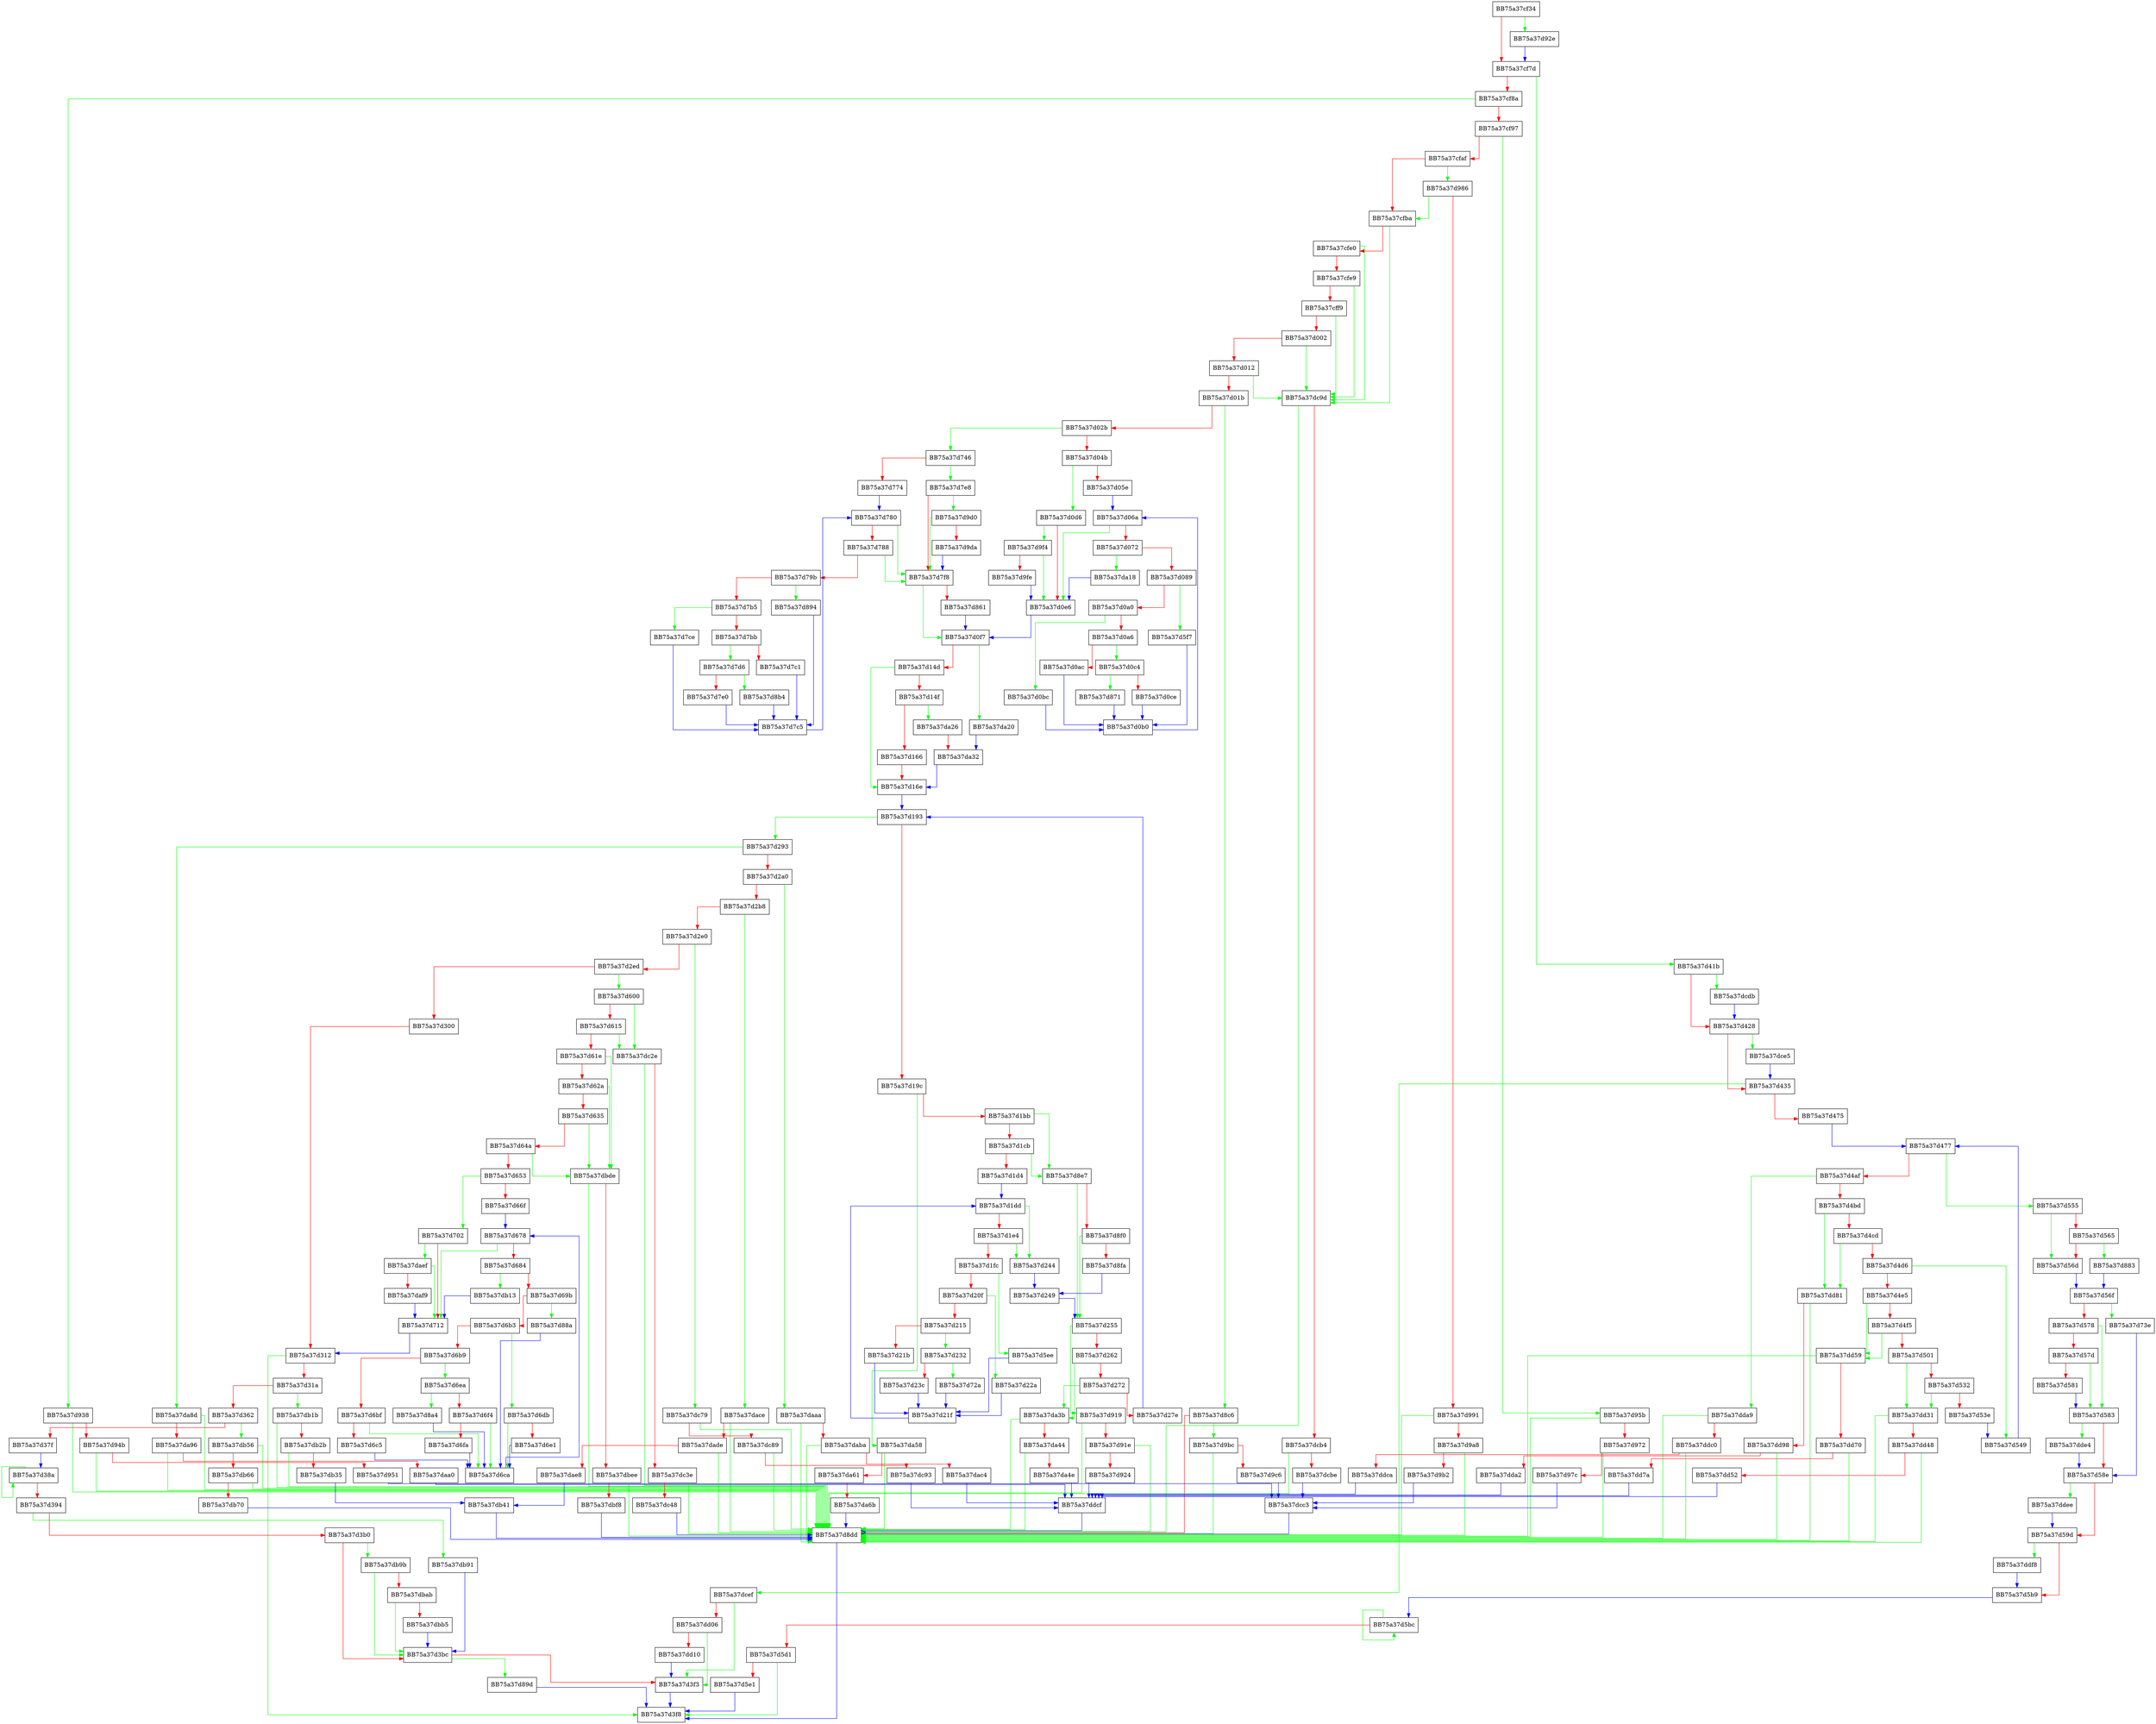 digraph init {
  node [shape="box"];
  graph [splines=ortho];
  BB75a37cf34 -> BB75a37d92e [color="green"];
  BB75a37cf34 -> BB75a37cf7d [color="red"];
  BB75a37cf7d -> BB75a37d41b [color="green"];
  BB75a37cf7d -> BB75a37cf8a [color="red"];
  BB75a37cf8a -> BB75a37d938 [color="green"];
  BB75a37cf8a -> BB75a37cf97 [color="red"];
  BB75a37cf97 -> BB75a37d95b [color="green"];
  BB75a37cf97 -> BB75a37cfaf [color="red"];
  BB75a37cfaf -> BB75a37d986 [color="green"];
  BB75a37cfaf -> BB75a37cfba [color="red"];
  BB75a37cfba -> BB75a37dc9d [color="green"];
  BB75a37cfba -> BB75a37cfe0 [color="red"];
  BB75a37cfe0 -> BB75a37dc9d [color="green"];
  BB75a37cfe0 -> BB75a37cfe9 [color="red"];
  BB75a37cfe9 -> BB75a37dc9d [color="green"];
  BB75a37cfe9 -> BB75a37cff9 [color="red"];
  BB75a37cff9 -> BB75a37dc9d [color="green"];
  BB75a37cff9 -> BB75a37d002 [color="red"];
  BB75a37d002 -> BB75a37dc9d [color="green"];
  BB75a37d002 -> BB75a37d012 [color="red"];
  BB75a37d012 -> BB75a37dc9d [color="green"];
  BB75a37d012 -> BB75a37d01b [color="red"];
  BB75a37d01b -> BB75a37d8c6 [color="green"];
  BB75a37d01b -> BB75a37d02b [color="red"];
  BB75a37d02b -> BB75a37d746 [color="green"];
  BB75a37d02b -> BB75a37d04b [color="red"];
  BB75a37d04b -> BB75a37d0d6 [color="green"];
  BB75a37d04b -> BB75a37d05e [color="red"];
  BB75a37d05e -> BB75a37d06a [color="blue"];
  BB75a37d06a -> BB75a37d0e6 [color="green"];
  BB75a37d06a -> BB75a37d072 [color="red"];
  BB75a37d072 -> BB75a37da18 [color="green"];
  BB75a37d072 -> BB75a37d089 [color="red"];
  BB75a37d089 -> BB75a37d5f7 [color="green"];
  BB75a37d089 -> BB75a37d0a0 [color="red"];
  BB75a37d0a0 -> BB75a37d0bc [color="green"];
  BB75a37d0a0 -> BB75a37d0a6 [color="red"];
  BB75a37d0a6 -> BB75a37d0c4 [color="green"];
  BB75a37d0a6 -> BB75a37d0ac [color="red"];
  BB75a37d0ac -> BB75a37d0b0 [color="blue"];
  BB75a37d0b0 -> BB75a37d06a [color="blue"];
  BB75a37d0bc -> BB75a37d0b0 [color="blue"];
  BB75a37d0c4 -> BB75a37d871 [color="green"];
  BB75a37d0c4 -> BB75a37d0ce [color="red"];
  BB75a37d0ce -> BB75a37d0b0 [color="blue"];
  BB75a37d0d6 -> BB75a37d9f4 [color="green"];
  BB75a37d0d6 -> BB75a37d0e6 [color="red"];
  BB75a37d0e6 -> BB75a37d0f7 [color="blue"];
  BB75a37d0f7 -> BB75a37da20 [color="green"];
  BB75a37d0f7 -> BB75a37d14d [color="red"];
  BB75a37d14d -> BB75a37d16e [color="green"];
  BB75a37d14d -> BB75a37d14f [color="red"];
  BB75a37d14f -> BB75a37da26 [color="green"];
  BB75a37d14f -> BB75a37d166 [color="red"];
  BB75a37d166 -> BB75a37d16e [color="red"];
  BB75a37d16e -> BB75a37d193 [color="blue"];
  BB75a37d193 -> BB75a37d293 [color="green"];
  BB75a37d193 -> BB75a37d19c [color="red"];
  BB75a37d19c -> BB75a37da58 [color="green"];
  BB75a37d19c -> BB75a37d1bb [color="red"];
  BB75a37d1bb -> BB75a37d8e7 [color="green"];
  BB75a37d1bb -> BB75a37d1cb [color="red"];
  BB75a37d1cb -> BB75a37d8e7 [color="green"];
  BB75a37d1cb -> BB75a37d1d4 [color="red"];
  BB75a37d1d4 -> BB75a37d1dd [color="blue"];
  BB75a37d1dd -> BB75a37d244 [color="green"];
  BB75a37d1dd -> BB75a37d1e4 [color="red"];
  BB75a37d1e4 -> BB75a37d244 [color="green"];
  BB75a37d1e4 -> BB75a37d1fc [color="red"];
  BB75a37d1fc -> BB75a37d5ee [color="green"];
  BB75a37d1fc -> BB75a37d20f [color="red"];
  BB75a37d20f -> BB75a37d22a [color="green"];
  BB75a37d20f -> BB75a37d215 [color="red"];
  BB75a37d215 -> BB75a37d232 [color="green"];
  BB75a37d215 -> BB75a37d21b [color="red"];
  BB75a37d21b -> BB75a37d21f [color="blue"];
  BB75a37d21f -> BB75a37d1dd [color="blue"];
  BB75a37d22a -> BB75a37d21f [color="blue"];
  BB75a37d232 -> BB75a37d72a [color="green"];
  BB75a37d232 -> BB75a37d23c [color="red"];
  BB75a37d23c -> BB75a37d21f [color="blue"];
  BB75a37d244 -> BB75a37d249 [color="blue"];
  BB75a37d249 -> BB75a37d255 [color="blue"];
  BB75a37d255 -> BB75a37d919 [color="green"];
  BB75a37d255 -> BB75a37d262 [color="red"];
  BB75a37d262 -> BB75a37da3b [color="green"];
  BB75a37d262 -> BB75a37d272 [color="red"];
  BB75a37d272 -> BB75a37da3b [color="green"];
  BB75a37d272 -> BB75a37d27e [color="red"];
  BB75a37d27e -> BB75a37d193 [color="blue"];
  BB75a37d293 -> BB75a37da8d [color="green"];
  BB75a37d293 -> BB75a37d2a0 [color="red"];
  BB75a37d2a0 -> BB75a37daaa [color="green"];
  BB75a37d2a0 -> BB75a37d2b8 [color="red"];
  BB75a37d2b8 -> BB75a37dace [color="green"];
  BB75a37d2b8 -> BB75a37d2e0 [color="red"];
  BB75a37d2e0 -> BB75a37dc79 [color="green"];
  BB75a37d2e0 -> BB75a37d2ed [color="red"];
  BB75a37d2ed -> BB75a37d600 [color="green"];
  BB75a37d2ed -> BB75a37d300 [color="red"];
  BB75a37d300 -> BB75a37d312 [color="red"];
  BB75a37d312 -> BB75a37d3f8 [color="green"];
  BB75a37d312 -> BB75a37d31a [color="red"];
  BB75a37d31a -> BB75a37db1b [color="green"];
  BB75a37d31a -> BB75a37d362 [color="red"];
  BB75a37d362 -> BB75a37db56 [color="green"];
  BB75a37d362 -> BB75a37d37f [color="red"];
  BB75a37d37f -> BB75a37d38a [color="blue"];
  BB75a37d38a -> BB75a37d38a [color="green"];
  BB75a37d38a -> BB75a37d394 [color="red"];
  BB75a37d394 -> BB75a37db91 [color="green"];
  BB75a37d394 -> BB75a37d3b0 [color="red"];
  BB75a37d3b0 -> BB75a37db9b [color="green"];
  BB75a37d3b0 -> BB75a37d3bc [color="red"];
  BB75a37d3bc -> BB75a37d89d [color="green"];
  BB75a37d3bc -> BB75a37d3f3 [color="red"];
  BB75a37d3f3 -> BB75a37d3f8 [color="blue"];
  BB75a37d41b -> BB75a37dcdb [color="green"];
  BB75a37d41b -> BB75a37d428 [color="red"];
  BB75a37d428 -> BB75a37dce5 [color="green"];
  BB75a37d428 -> BB75a37d435 [color="red"];
  BB75a37d435 -> BB75a37dcef [color="green"];
  BB75a37d435 -> BB75a37d475 [color="red"];
  BB75a37d475 -> BB75a37d477 [color="blue"];
  BB75a37d477 -> BB75a37d555 [color="green"];
  BB75a37d477 -> BB75a37d4af [color="red"];
  BB75a37d4af -> BB75a37dda9 [color="green"];
  BB75a37d4af -> BB75a37d4bd [color="red"];
  BB75a37d4bd -> BB75a37dd81 [color="green"];
  BB75a37d4bd -> BB75a37d4cd [color="red"];
  BB75a37d4cd -> BB75a37dd81 [color="green"];
  BB75a37d4cd -> BB75a37d4d6 [color="red"];
  BB75a37d4d6 -> BB75a37d549 [color="green"];
  BB75a37d4d6 -> BB75a37d4e5 [color="red"];
  BB75a37d4e5 -> BB75a37dd59 [color="green"];
  BB75a37d4e5 -> BB75a37d4f5 [color="red"];
  BB75a37d4f5 -> BB75a37dd59 [color="green"];
  BB75a37d4f5 -> BB75a37d501 [color="red"];
  BB75a37d501 -> BB75a37dd31 [color="green"];
  BB75a37d501 -> BB75a37d532 [color="red"];
  BB75a37d532 -> BB75a37dd31 [color="green"];
  BB75a37d532 -> BB75a37d53e [color="red"];
  BB75a37d53e -> BB75a37d549 [color="blue"];
  BB75a37d549 -> BB75a37d477 [color="blue"];
  BB75a37d555 -> BB75a37d56d [color="green"];
  BB75a37d555 -> BB75a37d565 [color="red"];
  BB75a37d565 -> BB75a37d883 [color="green"];
  BB75a37d565 -> BB75a37d56d [color="red"];
  BB75a37d56d -> BB75a37d56f [color="blue"];
  BB75a37d56f -> BB75a37d73e [color="green"];
  BB75a37d56f -> BB75a37d578 [color="red"];
  BB75a37d578 -> BB75a37d583 [color="green"];
  BB75a37d578 -> BB75a37d57d [color="red"];
  BB75a37d57d -> BB75a37d583 [color="green"];
  BB75a37d57d -> BB75a37d581 [color="red"];
  BB75a37d581 -> BB75a37d583 [color="blue"];
  BB75a37d583 -> BB75a37dde4 [color="green"];
  BB75a37d583 -> BB75a37d58e [color="red"];
  BB75a37d58e -> BB75a37ddee [color="green"];
  BB75a37d58e -> BB75a37d59d [color="red"];
  BB75a37d59d -> BB75a37ddf8 [color="green"];
  BB75a37d59d -> BB75a37d5b9 [color="red"];
  BB75a37d5b9 -> BB75a37d5bc [color="blue"];
  BB75a37d5bc -> BB75a37d5bc [color="green"];
  BB75a37d5bc -> BB75a37d5d1 [color="red"];
  BB75a37d5d1 -> BB75a37d3f8 [color="green"];
  BB75a37d5d1 -> BB75a37d5e1 [color="red"];
  BB75a37d5e1 -> BB75a37d3f8 [color="blue"];
  BB75a37d5ee -> BB75a37d21f [color="blue"];
  BB75a37d5f7 -> BB75a37d0b0 [color="blue"];
  BB75a37d600 -> BB75a37dc2e [color="green"];
  BB75a37d600 -> BB75a37d615 [color="red"];
  BB75a37d615 -> BB75a37dc2e [color="green"];
  BB75a37d615 -> BB75a37d61e [color="red"];
  BB75a37d61e -> BB75a37dbde [color="green"];
  BB75a37d61e -> BB75a37d62a [color="red"];
  BB75a37d62a -> BB75a37dbde [color="green"];
  BB75a37d62a -> BB75a37d635 [color="red"];
  BB75a37d635 -> BB75a37dbde [color="green"];
  BB75a37d635 -> BB75a37d64a [color="red"];
  BB75a37d64a -> BB75a37dbde [color="green"];
  BB75a37d64a -> BB75a37d653 [color="red"];
  BB75a37d653 -> BB75a37d702 [color="green"];
  BB75a37d653 -> BB75a37d66f [color="red"];
  BB75a37d66f -> BB75a37d678 [color="blue"];
  BB75a37d678 -> BB75a37d712 [color="green"];
  BB75a37d678 -> BB75a37d684 [color="red"];
  BB75a37d684 -> BB75a37db13 [color="green"];
  BB75a37d684 -> BB75a37d69b [color="red"];
  BB75a37d69b -> BB75a37d88a [color="green"];
  BB75a37d69b -> BB75a37d6b3 [color="red"];
  BB75a37d6b3 -> BB75a37d6db [color="green"];
  BB75a37d6b3 -> BB75a37d6b9 [color="red"];
  BB75a37d6b9 -> BB75a37d6ea [color="green"];
  BB75a37d6b9 -> BB75a37d6bf [color="red"];
  BB75a37d6bf -> BB75a37d6ca [color="green"];
  BB75a37d6bf -> BB75a37d6c5 [color="red"];
  BB75a37d6c5 -> BB75a37d6ca [color="blue"];
  BB75a37d6ca -> BB75a37d678 [color="blue"];
  BB75a37d6db -> BB75a37d6ca [color="green"];
  BB75a37d6db -> BB75a37d6e1 [color="red"];
  BB75a37d6e1 -> BB75a37d6ca [color="blue"];
  BB75a37d6ea -> BB75a37d8a4 [color="green"];
  BB75a37d6ea -> BB75a37d6f4 [color="red"];
  BB75a37d6f4 -> BB75a37d6ca [color="green"];
  BB75a37d6f4 -> BB75a37d6fa [color="red"];
  BB75a37d6fa -> BB75a37d6ca [color="blue"];
  BB75a37d702 -> BB75a37daef [color="green"];
  BB75a37d702 -> BB75a37d712 [color="red"];
  BB75a37d712 -> BB75a37d312 [color="blue"];
  BB75a37d72a -> BB75a37d21f [color="blue"];
  BB75a37d73e -> BB75a37d58e [color="blue"];
  BB75a37d746 -> BB75a37d7e8 [color="green"];
  BB75a37d746 -> BB75a37d774 [color="red"];
  BB75a37d774 -> BB75a37d780 [color="blue"];
  BB75a37d780 -> BB75a37d7f8 [color="green"];
  BB75a37d780 -> BB75a37d788 [color="red"];
  BB75a37d788 -> BB75a37d7f8 [color="green"];
  BB75a37d788 -> BB75a37d79b [color="red"];
  BB75a37d79b -> BB75a37d894 [color="green"];
  BB75a37d79b -> BB75a37d7b5 [color="red"];
  BB75a37d7b5 -> BB75a37d7ce [color="green"];
  BB75a37d7b5 -> BB75a37d7bb [color="red"];
  BB75a37d7bb -> BB75a37d7d6 [color="green"];
  BB75a37d7bb -> BB75a37d7c1 [color="red"];
  BB75a37d7c1 -> BB75a37d7c5 [color="blue"];
  BB75a37d7c5 -> BB75a37d780 [color="blue"];
  BB75a37d7ce -> BB75a37d7c5 [color="blue"];
  BB75a37d7d6 -> BB75a37d8b4 [color="green"];
  BB75a37d7d6 -> BB75a37d7e0 [color="red"];
  BB75a37d7e0 -> BB75a37d7c5 [color="blue"];
  BB75a37d7e8 -> BB75a37d9d0 [color="green"];
  BB75a37d7e8 -> BB75a37d7f8 [color="red"];
  BB75a37d7f8 -> BB75a37d0f7 [color="green"];
  BB75a37d7f8 -> BB75a37d861 [color="red"];
  BB75a37d861 -> BB75a37d0f7 [color="blue"];
  BB75a37d871 -> BB75a37d0b0 [color="blue"];
  BB75a37d883 -> BB75a37d56f [color="blue"];
  BB75a37d88a -> BB75a37d6ca [color="blue"];
  BB75a37d894 -> BB75a37d7c5 [color="blue"];
  BB75a37d89d -> BB75a37d3f8 [color="blue"];
  BB75a37d8a4 -> BB75a37d6ca [color="blue"];
  BB75a37d8b4 -> BB75a37d7c5 [color="blue"];
  BB75a37d8c6 -> BB75a37d9bc [color="green"];
  BB75a37d8c6 -> BB75a37d8dd [color="red"];
  BB75a37d8dd -> BB75a37d3f8 [color="blue"];
  BB75a37d8e7 -> BB75a37d255 [color="green"];
  BB75a37d8e7 -> BB75a37d8f0 [color="red"];
  BB75a37d8f0 -> BB75a37d255 [color="green"];
  BB75a37d8f0 -> BB75a37d8fa [color="red"];
  BB75a37d8fa -> BB75a37d249 [color="blue"];
  BB75a37d919 -> BB75a37d8dd [color="green"];
  BB75a37d919 -> BB75a37d91e [color="red"];
  BB75a37d91e -> BB75a37d8dd [color="green"];
  BB75a37d91e -> BB75a37d924 [color="red"];
  BB75a37d924 -> BB75a37ddcf [color="blue"];
  BB75a37d92e -> BB75a37cf7d [color="blue"];
  BB75a37d938 -> BB75a37d8dd [color="green"];
  BB75a37d938 -> BB75a37d94b [color="red"];
  BB75a37d94b -> BB75a37d8dd [color="green"];
  BB75a37d94b -> BB75a37d951 [color="red"];
  BB75a37d951 -> BB75a37dcc3 [color="blue"];
  BB75a37d95b -> BB75a37d8dd [color="green"];
  BB75a37d95b -> BB75a37d972 [color="red"];
  BB75a37d972 -> BB75a37d8dd [color="green"];
  BB75a37d972 -> BB75a37d97c [color="red"];
  BB75a37d97c -> BB75a37dcc3 [color="blue"];
  BB75a37d986 -> BB75a37cfba [color="green"];
  BB75a37d986 -> BB75a37d991 [color="red"];
  BB75a37d991 -> BB75a37d8dd [color="green"];
  BB75a37d991 -> BB75a37d9a8 [color="red"];
  BB75a37d9a8 -> BB75a37d8dd [color="green"];
  BB75a37d9a8 -> BB75a37d9b2 [color="red"];
  BB75a37d9b2 -> BB75a37dcc3 [color="blue"];
  BB75a37d9bc -> BB75a37d8dd [color="green"];
  BB75a37d9bc -> BB75a37d9c6 [color="red"];
  BB75a37d9c6 -> BB75a37dcc3 [color="blue"];
  BB75a37d9d0 -> BB75a37d7f8 [color="green"];
  BB75a37d9d0 -> BB75a37d9da [color="red"];
  BB75a37d9da -> BB75a37d7f8 [color="blue"];
  BB75a37d9f4 -> BB75a37d0e6 [color="green"];
  BB75a37d9f4 -> BB75a37d9fe [color="red"];
  BB75a37d9fe -> BB75a37d0e6 [color="blue"];
  BB75a37da18 -> BB75a37d0e6 [color="blue"];
  BB75a37da20 -> BB75a37da32 [color="blue"];
  BB75a37da26 -> BB75a37da32 [color="red"];
  BB75a37da32 -> BB75a37d16e [color="blue"];
  BB75a37da3b -> BB75a37d8dd [color="green"];
  BB75a37da3b -> BB75a37da44 [color="red"];
  BB75a37da44 -> BB75a37d8dd [color="green"];
  BB75a37da44 -> BB75a37da4e [color="red"];
  BB75a37da4e -> BB75a37ddcf [color="blue"];
  BB75a37da58 -> BB75a37d8dd [color="green"];
  BB75a37da58 -> BB75a37da61 [color="red"];
  BB75a37da61 -> BB75a37d8dd [color="green"];
  BB75a37da61 -> BB75a37da6b [color="red"];
  BB75a37da6b -> BB75a37d8dd [color="blue"];
  BB75a37da8d -> BB75a37d8dd [color="green"];
  BB75a37da8d -> BB75a37da96 [color="red"];
  BB75a37da96 -> BB75a37d8dd [color="green"];
  BB75a37da96 -> BB75a37daa0 [color="red"];
  BB75a37daa0 -> BB75a37ddcf [color="blue"];
  BB75a37daaa -> BB75a37d8dd [color="green"];
  BB75a37daaa -> BB75a37daba [color="red"];
  BB75a37daba -> BB75a37d8dd [color="green"];
  BB75a37daba -> BB75a37dac4 [color="red"];
  BB75a37dac4 -> BB75a37ddcf [color="blue"];
  BB75a37dace -> BB75a37d8dd [color="green"];
  BB75a37dace -> BB75a37dade [color="red"];
  BB75a37dade -> BB75a37d8dd [color="green"];
  BB75a37dade -> BB75a37dae8 [color="red"];
  BB75a37dae8 -> BB75a37db41 [color="blue"];
  BB75a37daef -> BB75a37d712 [color="green"];
  BB75a37daef -> BB75a37daf9 [color="red"];
  BB75a37daf9 -> BB75a37d712 [color="blue"];
  BB75a37db13 -> BB75a37d712 [color="blue"];
  BB75a37db1b -> BB75a37d8dd [color="green"];
  BB75a37db1b -> BB75a37db2b [color="red"];
  BB75a37db2b -> BB75a37d8dd [color="green"];
  BB75a37db2b -> BB75a37db35 [color="red"];
  BB75a37db35 -> BB75a37db41 [color="blue"];
  BB75a37db41 -> BB75a37d8dd [color="blue"];
  BB75a37db56 -> BB75a37d8dd [color="green"];
  BB75a37db56 -> BB75a37db66 [color="red"];
  BB75a37db66 -> BB75a37d8dd [color="green"];
  BB75a37db66 -> BB75a37db70 [color="red"];
  BB75a37db70 -> BB75a37d8dd [color="blue"];
  BB75a37db91 -> BB75a37d3bc [color="blue"];
  BB75a37db9b -> BB75a37d3bc [color="green"];
  BB75a37db9b -> BB75a37dbab [color="red"];
  BB75a37dbab -> BB75a37d3bc [color="green"];
  BB75a37dbab -> BB75a37dbb5 [color="red"];
  BB75a37dbb5 -> BB75a37d3bc [color="blue"];
  BB75a37dbde -> BB75a37d8dd [color="green"];
  BB75a37dbde -> BB75a37dbee [color="red"];
  BB75a37dbee -> BB75a37d8dd [color="green"];
  BB75a37dbee -> BB75a37dbf8 [color="red"];
  BB75a37dbf8 -> BB75a37d8dd [color="blue"];
  BB75a37dc2e -> BB75a37d8dd [color="green"];
  BB75a37dc2e -> BB75a37dc3e [color="red"];
  BB75a37dc3e -> BB75a37d8dd [color="green"];
  BB75a37dc3e -> BB75a37dc48 [color="red"];
  BB75a37dc48 -> BB75a37d8dd [color="blue"];
  BB75a37dc79 -> BB75a37d8dd [color="green"];
  BB75a37dc79 -> BB75a37dc89 [color="red"];
  BB75a37dc89 -> BB75a37d8dd [color="green"];
  BB75a37dc89 -> BB75a37dc93 [color="red"];
  BB75a37dc93 -> BB75a37ddcf [color="blue"];
  BB75a37dc9d -> BB75a37d8dd [color="green"];
  BB75a37dc9d -> BB75a37dcb4 [color="red"];
  BB75a37dcb4 -> BB75a37d8dd [color="green"];
  BB75a37dcb4 -> BB75a37dcbe [color="red"];
  BB75a37dcbe -> BB75a37dcc3 [color="blue"];
  BB75a37dcc3 -> BB75a37d8dd [color="blue"];
  BB75a37dcdb -> BB75a37d428 [color="blue"];
  BB75a37dce5 -> BB75a37d435 [color="blue"];
  BB75a37dcef -> BB75a37d3f3 [color="green"];
  BB75a37dcef -> BB75a37dd06 [color="red"];
  BB75a37dd06 -> BB75a37d3f3 [color="green"];
  BB75a37dd06 -> BB75a37dd10 [color="red"];
  BB75a37dd10 -> BB75a37d3f3 [color="blue"];
  BB75a37dd31 -> BB75a37d8dd [color="green"];
  BB75a37dd31 -> BB75a37dd48 [color="red"];
  BB75a37dd48 -> BB75a37d8dd [color="green"];
  BB75a37dd48 -> BB75a37dd52 [color="red"];
  BB75a37dd52 -> BB75a37ddcf [color="blue"];
  BB75a37dd59 -> BB75a37d8dd [color="green"];
  BB75a37dd59 -> BB75a37dd70 [color="red"];
  BB75a37dd70 -> BB75a37d8dd [color="green"];
  BB75a37dd70 -> BB75a37dd7a [color="red"];
  BB75a37dd7a -> BB75a37ddcf [color="blue"];
  BB75a37dd81 -> BB75a37d8dd [color="green"];
  BB75a37dd81 -> BB75a37dd98 [color="red"];
  BB75a37dd98 -> BB75a37d8dd [color="green"];
  BB75a37dd98 -> BB75a37dda2 [color="red"];
  BB75a37dda2 -> BB75a37ddcf [color="blue"];
  BB75a37dda9 -> BB75a37d8dd [color="green"];
  BB75a37dda9 -> BB75a37ddc0 [color="red"];
  BB75a37ddc0 -> BB75a37d8dd [color="green"];
  BB75a37ddc0 -> BB75a37ddca [color="red"];
  BB75a37ddca -> BB75a37ddcf [color="blue"];
  BB75a37ddcf -> BB75a37d8dd [color="blue"];
  BB75a37dde4 -> BB75a37d58e [color="blue"];
  BB75a37ddee -> BB75a37d59d [color="blue"];
  BB75a37ddf8 -> BB75a37d5b9 [color="blue"];
}